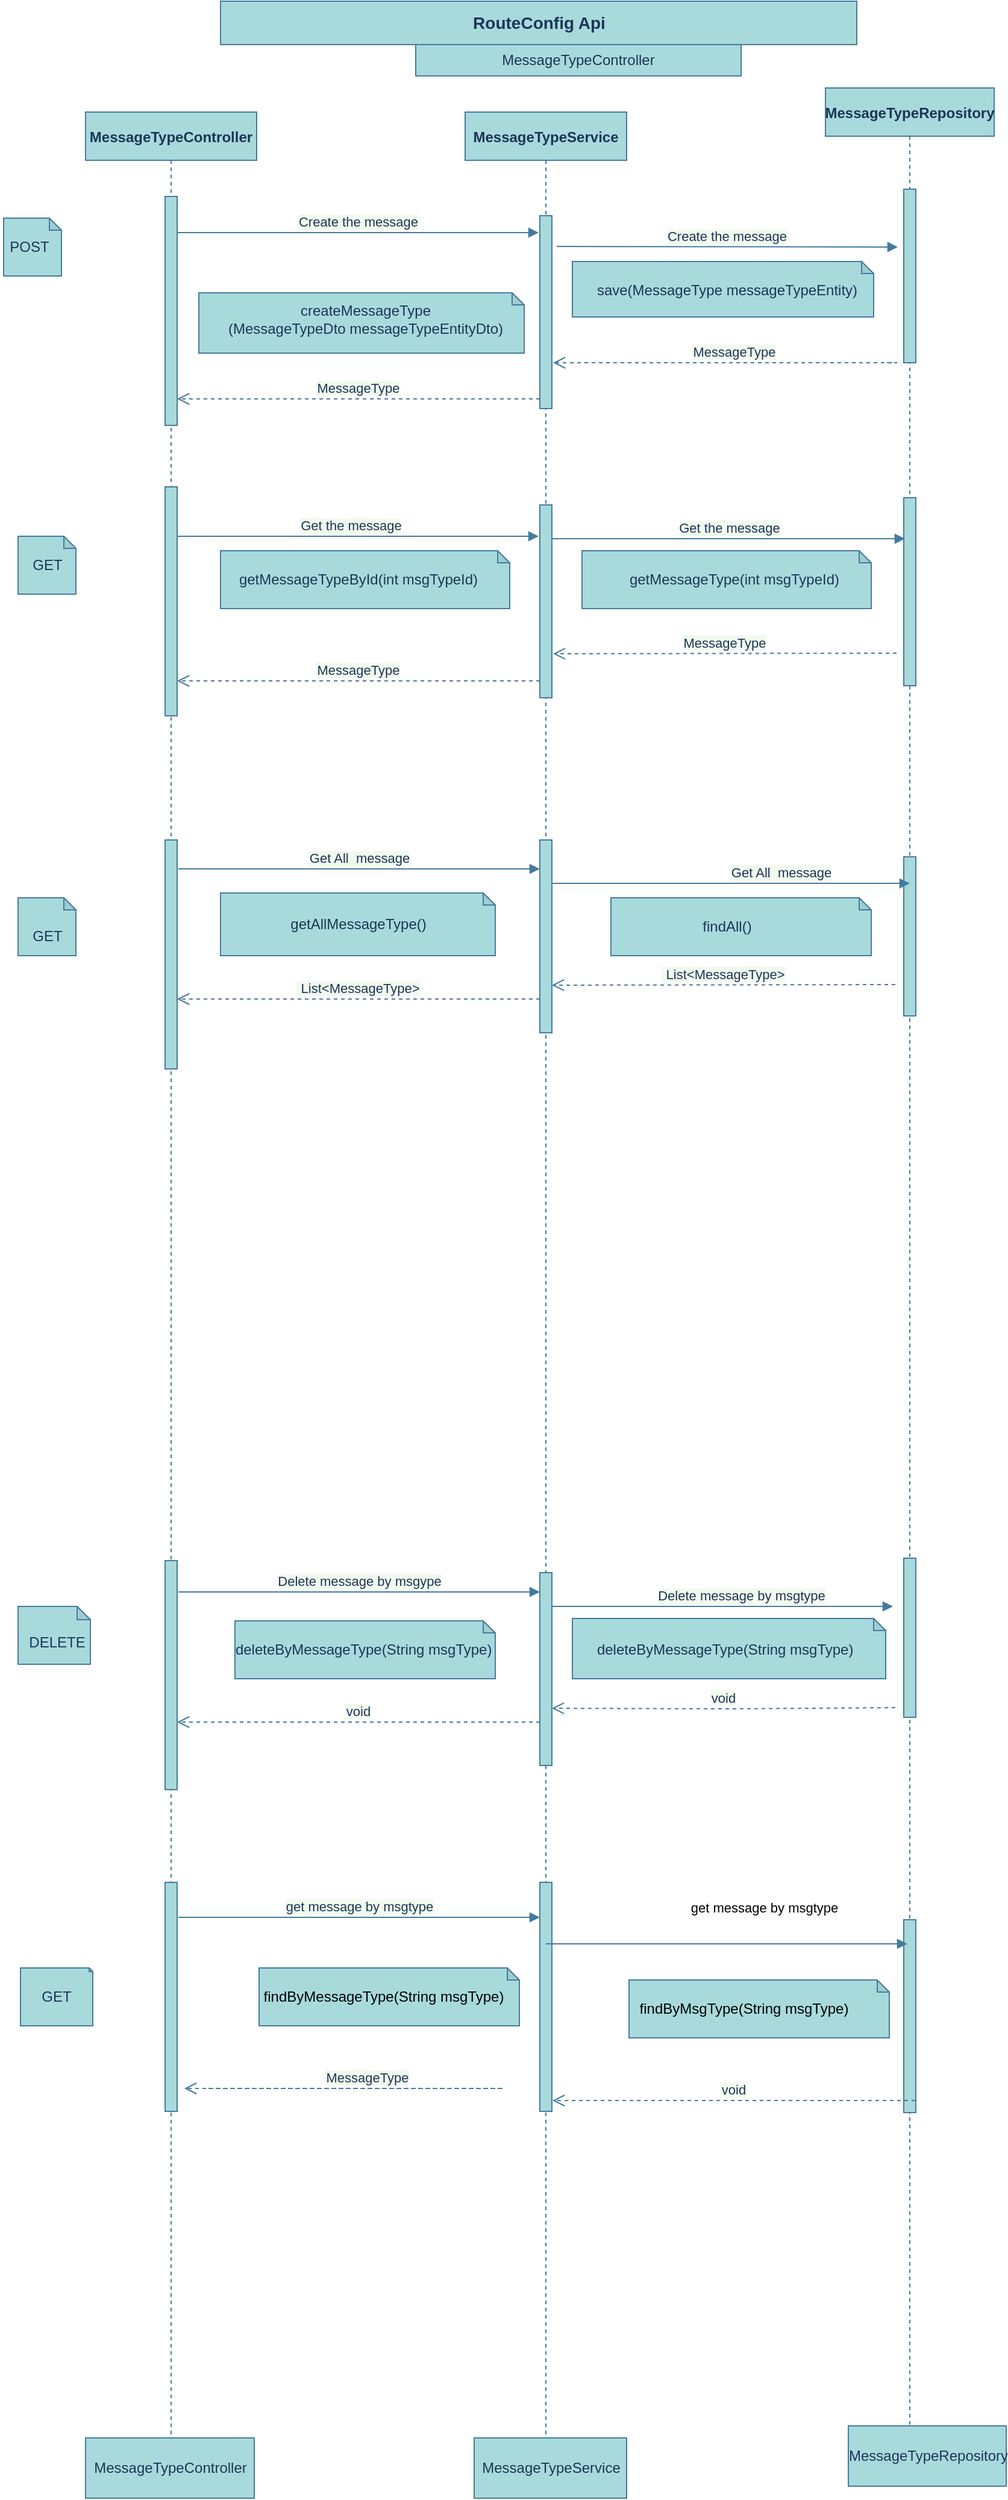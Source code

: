 <mxfile version="14.8.5" type="device"><diagram id="GzTCqCfXHIaIhFHhUOP6" name="Page-1"><mxGraphModel dx="2268" dy="1882" grid="1" gridSize="10" guides="1" tooltips="1" connect="1" arrows="1" fold="1" page="1" pageScale="1" pageWidth="850" pageHeight="1100" math="0" shadow="0"><root><mxCell id="0"/><mxCell id="1" parent="0"/><mxCell id="eb9aPLrS828xHygSZ65q-1" value="return" style="verticalAlign=bottom;endArrow=open;dashed=1;endSize=8;exitX=1;exitY=0.95;shadow=0;strokeWidth=1;strokeColor=#457B9D;fontColor=#1D3557;labelBackgroundColor=#F1FAEE;" parent="1" edge="1"><mxGeometry relative="1" as="geometry"><mxPoint x="345" y="276" as="targetPoint"/><mxPoint x="180" y="276" as="sourcePoint"/></mxGeometry></mxCell><mxCell id="eb9aPLrS828xHygSZ65q-2" value="MessageTypeController" style="shape=umlLifeline;perimeter=lifelinePerimeter;container=1;collapsible=0;recursiveResize=0;shadow=0;strokeWidth=1;fontStyle=1;fillColor=#A8DADC;strokeColor=#457B9D;fontColor=#1D3557;" parent="1" vertex="1"><mxGeometry x="56" y="-1000" width="142" height="1970" as="geometry"/></mxCell><mxCell id="eb9aPLrS828xHygSZ65q-3" value="" style="points=[];perimeter=orthogonalPerimeter;shadow=0;strokeWidth=1;fillColor=#A8DADC;strokeColor=#457B9D;fontColor=#1D3557;" parent="eb9aPLrS828xHygSZ65q-2" vertex="1"><mxGeometry x="66" y="70" width="10" height="190" as="geometry"/></mxCell><mxCell id="eb9aPLrS828xHygSZ65q-5" value="MessageTypeService" style="shape=umlLifeline;perimeter=lifelinePerimeter;container=1;collapsible=0;recursiveResize=0;shadow=0;strokeWidth=1;fontStyle=1;fillColor=#A8DADC;strokeColor=#457B9D;fontColor=#1D3557;" parent="1" vertex="1"><mxGeometry x="371" y="-1000" width="134" height="1950" as="geometry"/></mxCell><mxCell id="eb9aPLrS828xHygSZ65q-6" value="" style="points=[];perimeter=orthogonalPerimeter;shadow=0;strokeWidth=1;fillColor=#A8DADC;strokeColor=#457B9D;fontColor=#1D3557;" parent="eb9aPLrS828xHygSZ65q-5" vertex="1"><mxGeometry x="62" y="86" width="10" height="160" as="geometry"/></mxCell><mxCell id="eb9aPLrS828xHygSZ65q-7" value="MessageType" style="verticalAlign=bottom;endArrow=open;dashed=1;endSize=8;exitX=0;exitY=0.95;shadow=0;strokeWidth=1;strokeColor=#457B9D;fontColor=#1D3557;labelBackgroundColor=#F1FAEE;" parent="1" source="eb9aPLrS828xHygSZ65q-6" target="eb9aPLrS828xHygSZ65q-3" edge="1"><mxGeometry relative="1" as="geometry"><mxPoint x="275" y="236" as="targetPoint"/></mxGeometry></mxCell><mxCell id="eb9aPLrS828xHygSZ65q-8" value="MessageTypeRepository" style="shape=umlLifeline;perimeter=lifelinePerimeter;container=1;collapsible=0;recursiveResize=0;shadow=0;strokeWidth=1;fontStyle=1;fillColor=#A8DADC;strokeColor=#457B9D;fontColor=#1D3557;" parent="1" vertex="1"><mxGeometry x="670" y="-1020" width="140" height="1940" as="geometry"/></mxCell><mxCell id="eb9aPLrS828xHygSZ65q-9" value="" style="points=[];perimeter=orthogonalPerimeter;shadow=0;strokeWidth=1;fillColor=#A8DADC;strokeColor=#457B9D;fontColor=#1D3557;" parent="eb9aPLrS828xHygSZ65q-8" vertex="1"><mxGeometry x="65" y="84" width="10" height="144" as="geometry"/></mxCell><mxCell id="eb9aPLrS828xHygSZ65q-10" value="" style="points=[];perimeter=orthogonalPerimeter;shadow=0;strokeWidth=1;fillColor=#A8DADC;strokeColor=#457B9D;fontColor=#1D3557;" parent="eb9aPLrS828xHygSZ65q-8" vertex="1"><mxGeometry x="65" y="1220" width="10" height="132" as="geometry"/></mxCell><mxCell id="eb9aPLrS828xHygSZ65q-11" value="&lt;div style=&quot;text-transform: none ; text-indent: 0px ; letter-spacing: normal ; font-family: &amp;#34;segoe ui&amp;#34; , , &amp;#34;apple color emoji&amp;#34; , &amp;#34;segoe ui emoji&amp;#34; , sans-serif ; font-style: normal ; font-weight: 400 ; word-spacing: 0px ; box-sizing: border-box&quot;&gt;&lt;/div&gt;" style="shape=note;whiteSpace=wrap;html=1;backgroundOutline=1;darkOpacity=0.05;rotation=0;size=10;fillColor=#A8DADC;strokeColor=#457B9D;fontColor=#1D3557;" parent="1" vertex="1"><mxGeometry x="168" y="-352" width="228" height="52" as="geometry"/></mxCell><mxCell id="eb9aPLrS828xHygSZ65q-12" value="&lt;div style=&quot;text-transform: none ; text-indent: 0px ; letter-spacing: normal ; font-family: &amp;#34;segoe ui&amp;#34; , , &amp;#34;apple color emoji&amp;#34; , &amp;#34;segoe ui emoji&amp;#34; , sans-serif ; font-style: normal ; font-weight: 400 ; word-spacing: 0px ; box-sizing: border-box&quot;&gt;&lt;/div&gt;" style="shape=note;whiteSpace=wrap;html=1;backgroundOutline=1;darkOpacity=0.05;rotation=0;size=10;fillColor=#A8DADC;strokeColor=#457B9D;fontColor=#1D3557;" parent="1" vertex="1"><mxGeometry x="150" y="-850" width="270" height="50" as="geometry"/></mxCell><mxCell id="eb9aPLrS828xHygSZ65q-13" value="Create the message" style="html=1;verticalAlign=bottom;endArrow=block;strokeColor=#457B9D;fontColor=#1D3557;labelBackgroundColor=#F1FAEE;" parent="1" edge="1"><mxGeometry width="80" relative="1" as="geometry"><mxPoint x="132" y="-900" as="sourcePoint"/><mxPoint x="432" y="-900" as="targetPoint"/></mxGeometry></mxCell><mxCell id="eb9aPLrS828xHygSZ65q-14" value="&lt;span style=&quot;text-align: center ; color: rgb(29 , 53 , 87) ; text-transform: none ; line-height: 1.2 ; text-indent: 0px ; letter-spacing: normal ; font-family: &amp;#34;helvetica&amp;#34; ; font-size: 11px ; font-variant: normal ; word-spacing: 0px ; display: inline ; font-stretch: normal ; float: none ; overflow-wrap: normal ; background-color: rgb(241 , 250 , 238)&quot;&gt;&lt;span style=&quot;font: 11px / 1.2 &amp;#34;helvetica&amp;#34; ; text-align: center ; color: rgb(29 , 53 , 87) ; text-transform: none ; text-indent: 0px ; letter-spacing: normal ; text-decoration: none ; word-spacing: 0px ; display: inline ; float: none ; overflow-wrap: normal ; background-color: rgb(241 , 250 , 238)&quot;&gt;Create the message&lt;/span&gt;&lt;/span&gt;" style="html=1;verticalAlign=bottom;endArrow=block;strokeColor=#457B9D;fontColor=#1D3557;labelBackgroundColor=#F1FAEE;" parent="1" edge="1"><mxGeometry width="80" relative="1" as="geometry"><mxPoint x="447" y="-888.5" as="sourcePoint"/><mxPoint x="730" y="-888" as="targetPoint"/></mxGeometry></mxCell><mxCell id="eb9aPLrS828xHygSZ65q-15" value="&lt;div style=&quot;text-transform: none ; text-indent: 0px ; letter-spacing: normal ; font-family: &amp;#34;segoe ui&amp;#34; , , &amp;#34;apple color emoji&amp;#34; , &amp;#34;segoe ui emoji&amp;#34; , sans-serif ; font-style: normal ; font-weight: 400 ; word-spacing: 0px ; box-sizing: border-box&quot;&gt;&lt;/div&gt;" style="shape=note;whiteSpace=wrap;html=1;backgroundOutline=1;darkOpacity=0.05;rotation=0;size=10;fillColor=#A8DADC;strokeColor=#457B9D;fontColor=#1D3557;" parent="1" vertex="1"><mxGeometry x="460" y="-876" width="250" height="46" as="geometry"/></mxCell><mxCell id="eb9aPLrS828xHygSZ65q-16" value="&lt;b style=&quot;font-size: 14px&quot;&gt;&lt;font style=&quot;font-size: 14px&quot;&gt;RouteConfig Api&lt;/font&gt;&lt;/b&gt;" style="html=1;fillColor=#A8DADC;strokeColor=#457B9D;fontColor=#1D3557;" parent="1" vertex="1"><mxGeometry x="168" y="-1092" width="528" height="36" as="geometry"/></mxCell><mxCell id="eb9aPLrS828xHygSZ65q-17" value="&lt;div style=&quot;text-transform: none ; text-indent: 0px ; letter-spacing: normal ; font-family: &amp;#34;segoe ui&amp;#34; , , &amp;#34;apple color emoji&amp;#34; , &amp;#34;segoe ui emoji&amp;#34; , sans-serif ; font-style: normal ; font-weight: 400 ; word-spacing: 0px ; box-sizing: border-box&quot;&gt;&lt;/div&gt;" style="shape=note;whiteSpace=wrap;html=1;backgroundOutline=1;darkOpacity=0.05;rotation=0;size=10;fillColor=#A8DADC;strokeColor=#457B9D;fontColor=#1D3557;" parent="1" vertex="1"><mxGeometry x="-12" y="-912" width="48" height="48" as="geometry"/></mxCell><mxCell id="eb9aPLrS828xHygSZ65q-18" value="createMessageType&lt;br&gt;(MessageTypeDto messageTypeEntityDto) " style="text;html=1;align=center;verticalAlign=middle;resizable=0;points=[];autosize=1;strokeColor=none;fontColor=#1D3557;" parent="1" vertex="1"><mxGeometry x="168" y="-843" width="240" height="30" as="geometry"/></mxCell><mxCell id="eb9aPLrS828xHygSZ65q-19" value="POST" style="text;html=1;align=center;verticalAlign=middle;resizable=0;points=[];autosize=1;strokeColor=none;fontColor=#1D3557;" parent="1" vertex="1"><mxGeometry x="-15" y="-900" width="48" height="24" as="geometry"/></mxCell><mxCell id="eb9aPLrS828xHygSZ65q-20" value="save(MessageType messageTypeEntity)" style="text;html=1;align=center;verticalAlign=middle;resizable=0;points=[];autosize=1;strokeColor=none;fontColor=#1D3557;" parent="1" vertex="1"><mxGeometry x="473" y="-862" width="230" height="20" as="geometry"/></mxCell><mxCell id="eb9aPLrS828xHygSZ65q-21" value="MessageType" style="verticalAlign=bottom;endArrow=open;dashed=1;endSize=8;exitX=0;exitY=0.95;shadow=0;strokeWidth=1;strokeColor=#457B9D;fontColor=#1D3557;labelBackgroundColor=#F1FAEE;" parent="1" edge="1"><mxGeometry relative="1" as="geometry"><mxPoint x="444" y="-792" as="targetPoint"/><mxPoint x="721" y="-792" as="sourcePoint"/><Array as="points"><mxPoint x="733" y="-792"/></Array></mxGeometry></mxCell><mxCell id="eb9aPLrS828xHygSZ65q-22" value="" style="points=[];perimeter=orthogonalPerimeter;shadow=0;strokeWidth=1;fillColor=#A8DADC;strokeColor=#457B9D;fontColor=#1D3557;" parent="1" vertex="1"><mxGeometry x="122" y="-689" width="10" height="190" as="geometry"/></mxCell><mxCell id="eb9aPLrS828xHygSZ65q-23" value="" style="points=[];perimeter=orthogonalPerimeter;shadow=0;strokeWidth=1;fillColor=#A8DADC;strokeColor=#457B9D;fontColor=#1D3557;" parent="1" vertex="1"><mxGeometry x="433" y="-674" width="10" height="160" as="geometry"/></mxCell><mxCell id="eb9aPLrS828xHygSZ65q-24" value="" style="points=[];perimeter=orthogonalPerimeter;shadow=0;strokeWidth=1;fillColor=#A8DADC;strokeColor=#457B9D;fontColor=#1D3557;" parent="1" vertex="1"><mxGeometry x="735" y="-680" width="10" height="156" as="geometry"/></mxCell><mxCell id="eb9aPLrS828xHygSZ65q-25" value="Get the message" style="html=1;verticalAlign=bottom;endArrow=block;strokeColor=#457B9D;fontColor=#1D3557;labelBackgroundColor=#F1FAEE;" parent="1" edge="1"><mxGeometry x="-0.04" width="80" relative="1" as="geometry"><mxPoint x="132" y="-648" as="sourcePoint"/><mxPoint x="432" y="-648" as="targetPoint"/><mxPoint as="offset"/></mxGeometry></mxCell><mxCell id="eb9aPLrS828xHygSZ65q-26" value="&lt;span style=&quot;font: 11px / 1.2 &amp;#34;helvetica&amp;#34; ; text-align: center ; color: rgb(29 , 53 , 87) ; text-transform: none ; text-indent: 0px ; letter-spacing: normal ; text-decoration: none ; word-spacing: 0px ; display: inline ; float: none ; overflow-wrap: normal ; background-color: rgb(241 , 250 , 238)&quot;&gt;Get the message&lt;/span&gt;" style="html=1;verticalAlign=bottom;endArrow=block;strokeColor=#457B9D;fontColor=#1D3557;labelBackgroundColor=#F1FAEE;entryX=0.1;entryY=0.218;entryDx=0;entryDy=0;entryPerimeter=0;" parent="1" source="eb9aPLrS828xHygSZ65q-23" target="eb9aPLrS828xHygSZ65q-24" edge="1"><mxGeometry width="80" relative="1" as="geometry"><mxPoint x="450" y="-648" as="sourcePoint"/><mxPoint x="726" y="-648" as="targetPoint"/></mxGeometry></mxCell><mxCell id="eb9aPLrS828xHygSZ65q-27" value="MessageType" style="verticalAlign=bottom;endArrow=open;dashed=1;endSize=8;exitX=0;exitY=0.95;shadow=0;strokeWidth=1;strokeColor=#457B9D;fontColor=#1D3557;labelBackgroundColor=#F1FAEE;" parent="1" edge="1"><mxGeometry relative="1" as="geometry"><mxPoint x="132" y="-528" as="targetPoint"/><mxPoint x="433" y="-528" as="sourcePoint"/></mxGeometry></mxCell><mxCell id="eb9aPLrS828xHygSZ65q-28" value="MessageType" style="verticalAlign=bottom;endArrow=open;dashed=1;endSize=8;exitX=0;exitY=0.95;shadow=0;strokeWidth=1;strokeColor=#457B9D;fontColor=#1D3557;labelBackgroundColor=#F1FAEE;" parent="1" edge="1"><mxGeometry relative="1" as="geometry"><mxPoint x="444" y="-550.5" as="targetPoint"/><mxPoint x="729" y="-551" as="sourcePoint"/></mxGeometry></mxCell><mxCell id="eb9aPLrS828xHygSZ65q-29" value="&lt;div style=&quot;text-transform: none ; text-indent: 0px ; letter-spacing: normal ; font-family: &amp;#34;segoe ui&amp;#34; , , &amp;#34;apple color emoji&amp;#34; , &amp;#34;segoe ui emoji&amp;#34; , sans-serif ; font-style: normal ; font-weight: 400 ; word-spacing: 0px ; box-sizing: border-box&quot;&gt;&lt;/div&gt;" style="shape=note;whiteSpace=wrap;html=1;backgroundOutline=1;darkOpacity=0.05;rotation=0;size=10;fillColor=#A8DADC;strokeColor=#457B9D;fontColor=#1D3557;" parent="1" vertex="1"><mxGeometry y="-648" width="48" height="48" as="geometry"/></mxCell><mxCell id="eb9aPLrS828xHygSZ65q-30" value="GET" style="text;html=1;align=center;verticalAlign=middle;resizable=0;points=[];autosize=1;strokeColor=none;fontColor=#1D3557;" parent="1" vertex="1"><mxGeometry y="-636" width="48" height="24" as="geometry"/></mxCell><mxCell id="eb9aPLrS828xHygSZ65q-31" value="&lt;div style=&quot;text-transform: none ; text-indent: 0px ; letter-spacing: normal ; font-family: &amp;#34;segoe ui&amp;#34; , , &amp;#34;apple color emoji&amp;#34; , &amp;#34;segoe ui emoji&amp;#34; , sans-serif ; font-style: normal ; font-weight: 400 ; word-spacing: 0px ; box-sizing: border-box&quot;&gt;&lt;/div&gt;" style="shape=note;whiteSpace=wrap;html=1;backgroundOutline=1;darkOpacity=0.05;rotation=0;size=10;fillColor=#A8DADC;strokeColor=#457B9D;fontColor=#1D3557;" parent="1" vertex="1"><mxGeometry x="168" y="-636" width="240" height="48" as="geometry"/></mxCell><mxCell id="eb9aPLrS828xHygSZ65q-32" value="&lt;div style=&quot;text-transform: none ; text-indent: 0px ; letter-spacing: normal ; font-family: &amp;#34;segoe ui&amp;#34; , , &amp;#34;apple color emoji&amp;#34; , &amp;#34;segoe ui emoji&amp;#34; , sans-serif ; font-style: normal ; font-weight: 400 ; word-spacing: 0px ; box-sizing: border-box&quot;&gt;&lt;/div&gt;" style="shape=note;whiteSpace=wrap;html=1;backgroundOutline=1;darkOpacity=0.05;rotation=0;size=10;fillColor=#A8DADC;strokeColor=#457B9D;fontColor=#1D3557;" parent="1" vertex="1"><mxGeometry x="468" y="-636" width="240" height="48" as="geometry"/></mxCell><mxCell id="eb9aPLrS828xHygSZ65q-33" value="" style="points=[];perimeter=orthogonalPerimeter;shadow=0;strokeWidth=1;fillColor=#A8DADC;strokeColor=#457B9D;fontColor=#1D3557;" parent="1" vertex="1"><mxGeometry x="122" y="-396" width="10" height="190" as="geometry"/></mxCell><mxCell id="eb9aPLrS828xHygSZ65q-34" value="" style="points=[];perimeter=orthogonalPerimeter;shadow=0;strokeWidth=1;fillColor=#A8DADC;strokeColor=#457B9D;fontColor=#1D3557;" parent="1" vertex="1"><mxGeometry x="433" y="-396" width="10" height="160" as="geometry"/></mxCell><mxCell id="eb9aPLrS828xHygSZ65q-35" value="" style="points=[];perimeter=orthogonalPerimeter;shadow=0;strokeWidth=1;fillColor=#A8DADC;strokeColor=#457B9D;fontColor=#1D3557;" parent="1" vertex="1"><mxGeometry x="735" y="-382" width="10" height="132" as="geometry"/></mxCell><mxCell id="eb9aPLrS828xHygSZ65q-36" value="&lt;div style=&quot;text-transform: none ; text-indent: 0px ; letter-spacing: normal ; font-family: &amp;#34;segoe ui&amp;#34; , , &amp;#34;apple color emoji&amp;#34; , &amp;#34;segoe ui emoji&amp;#34; , sans-serif ; font-style: normal ; font-weight: 400 ; word-spacing: 0px ; box-sizing: border-box&quot;&gt;&lt;/div&gt;" style="shape=note;whiteSpace=wrap;html=1;backgroundOutline=1;darkOpacity=0.05;rotation=0;size=10;fillColor=#A8DADC;strokeColor=#457B9D;fontColor=#1D3557;" parent="1" vertex="1"><mxGeometry x="492" y="-348" width="216" height="48" as="geometry"/></mxCell><mxCell id="eb9aPLrS828xHygSZ65q-37" value="&lt;span style=&quot;font: 11px / 1.2 &amp;#34;helvetica&amp;#34; ; text-align: center ; color: rgb(29 , 53 , 87) ; text-transform: none ; text-indent: 0px ; letter-spacing: normal ; text-decoration: none ; word-spacing: 0px ; display: inline ; float: none ; overflow-wrap: normal ; background-color: rgb(241 , 250 , 238)&quot;&gt;Get All&amp;nbsp; message&lt;/span&gt;" style="html=1;verticalAlign=bottom;endArrow=block;strokeColor=#457B9D;fontColor=#1D3557;labelBackgroundColor=#F1FAEE;" parent="1" edge="1"><mxGeometry width="80" relative="1" as="geometry"><mxPoint x="133" y="-372" as="sourcePoint"/><mxPoint x="433" y="-372" as="targetPoint"/></mxGeometry></mxCell><mxCell id="eb9aPLrS828xHygSZ65q-38" value="&lt;span style=&quot;font: 11px / 1.2 &amp;#34;helvetica&amp;#34; ; text-align: center ; color: rgb(29 , 53 , 87) ; text-transform: none ; text-indent: 0px ; letter-spacing: normal ; text-decoration: none ; word-spacing: 0px ; display: inline ; float: none ; overflow-wrap: normal ; background-color: rgb(241 , 250 , 238)&quot;&gt;Get All&amp;nbsp; message&lt;/span&gt;" style="html=1;verticalAlign=bottom;endArrow=block;strokeColor=#457B9D;fontColor=#1D3557;labelBackgroundColor=#F1FAEE;entryX=0.5;entryY=0.167;entryDx=0;entryDy=0;entryPerimeter=0;" parent="1" target="eb9aPLrS828xHygSZ65q-35" edge="1"><mxGeometry x="0.279" width="80" relative="1" as="geometry"><mxPoint x="443" y="-360" as="sourcePoint"/><mxPoint x="726" y="-360" as="targetPoint"/><mxPoint as="offset"/></mxGeometry></mxCell><mxCell id="eb9aPLrS828xHygSZ65q-39" value=" List&lt;MessageType&gt; " style="verticalAlign=bottom;endArrow=open;dashed=1;endSize=8;exitX=0;exitY=0.95;shadow=0;strokeWidth=1;strokeColor=#457B9D;fontColor=#1D3557;labelBackgroundColor=#F1FAEE;" parent="1" edge="1"><mxGeometry relative="1" as="geometry"><mxPoint x="443" y="-275.5" as="targetPoint"/><mxPoint x="728" y="-276" as="sourcePoint"/></mxGeometry></mxCell><mxCell id="eb9aPLrS828xHygSZ65q-40" value=" List&lt;MessageType&gt; " style="verticalAlign=bottom;endArrow=open;dashed=1;endSize=8;exitX=0;exitY=0.95;shadow=0;strokeWidth=1;strokeColor=#457B9D;fontColor=#1D3557;labelBackgroundColor=#F1FAEE;" parent="1" edge="1"><mxGeometry relative="1" as="geometry"><mxPoint x="132" y="-264" as="targetPoint"/><mxPoint x="433" y="-264" as="sourcePoint"/></mxGeometry></mxCell><mxCell id="eb9aPLrS828xHygSZ65q-41" value="&lt;div style=&quot;text-transform: none ; text-indent: 0px ; letter-spacing: normal ; font-family: &amp;#34;segoe ui&amp;#34; , , &amp;#34;apple color emoji&amp;#34; , &amp;#34;segoe ui emoji&amp;#34; , sans-serif ; font-style: normal ; font-weight: 400 ; word-spacing: 0px ; box-sizing: border-box&quot;&gt;&lt;/div&gt;" style="shape=note;whiteSpace=wrap;html=1;backgroundOutline=1;darkOpacity=0.05;rotation=0;size=10;fillColor=#A8DADC;strokeColor=#457B9D;fontColor=#1D3557;" parent="1" vertex="1"><mxGeometry y="-348" width="48" height="48" as="geometry"/></mxCell><mxCell id="eb9aPLrS828xHygSZ65q-42" value="GET" style="text;html=1;align=center;verticalAlign=middle;resizable=0;points=[];autosize=1;strokeColor=none;fontColor=#1D3557;" parent="1" vertex="1"><mxGeometry y="-328" width="48" height="24" as="geometry"/></mxCell><mxCell id="eb9aPLrS828xHygSZ65q-53" value="" style="points=[];perimeter=orthogonalPerimeter;shadow=0;strokeWidth=1;fillColor=#A8DADC;strokeColor=#457B9D;fontColor=#1D3557;" parent="1" vertex="1"><mxGeometry x="122" y="202" width="10" height="190" as="geometry"/></mxCell><mxCell id="eb9aPLrS828xHygSZ65q-54" value="" style="points=[];perimeter=orthogonalPerimeter;shadow=0;strokeWidth=1;fillColor=#A8DADC;strokeColor=#457B9D;fontColor=#1D3557;" parent="1" vertex="1"><mxGeometry x="433" y="212" width="10" height="160" as="geometry"/></mxCell><mxCell id="eb9aPLrS828xHygSZ65q-55" value="&lt;div style=&quot;text-transform: none ; text-indent: 0px ; letter-spacing: normal ; font-family: &amp;#34;segoe ui&amp;#34; , , &amp;#34;apple color emoji&amp;#34; , &amp;#34;segoe ui emoji&amp;#34; , sans-serif ; font-style: normal ; font-weight: 400 ; word-spacing: 0px ; box-sizing: border-box&quot;&gt;&lt;/div&gt;" style="shape=note;whiteSpace=wrap;html=1;backgroundOutline=1;darkOpacity=0.05;rotation=0;size=10;fillColor=#A8DADC;strokeColor=#457B9D;fontColor=#1D3557;" parent="1" vertex="1"><mxGeometry x="180" y="252" width="216" height="48" as="geometry"/></mxCell><mxCell id="eb9aPLrS828xHygSZ65q-56" value="&lt;div style=&quot;text-transform: none ; text-indent: 0px ; letter-spacing: normal ; font-family: &amp;#34;segoe ui&amp;#34; , , &amp;#34;apple color emoji&amp;#34; , &amp;#34;segoe ui emoji&amp;#34; , sans-serif ; font-style: normal ; font-weight: 400 ; word-spacing: 0px ; box-sizing: border-box&quot;&gt;&lt;/div&gt;" style="shape=note;whiteSpace=wrap;html=1;backgroundOutline=1;darkOpacity=0.05;rotation=0;size=10;fillColor=#A8DADC;strokeColor=#457B9D;fontColor=#1D3557;" parent="1" vertex="1"><mxGeometry x="460" y="250" width="260" height="50" as="geometry"/></mxCell><mxCell id="eb9aPLrS828xHygSZ65q-57" value="Delete message by msgype" style="html=1;verticalAlign=bottom;endArrow=block;strokeColor=#457B9D;fontColor=#1D3557;labelBackgroundColor=#F1FAEE;" parent="1" edge="1"><mxGeometry width="80" relative="1" as="geometry"><mxPoint x="133" y="228" as="sourcePoint"/><mxPoint x="433" y="228" as="targetPoint"/></mxGeometry></mxCell><mxCell id="eb9aPLrS828xHygSZ65q-58" value="void" style="verticalAlign=bottom;endArrow=open;dashed=1;endSize=8;exitX=0;exitY=0.95;shadow=0;strokeWidth=1;strokeColor=#457B9D;fontColor=#1D3557;labelBackgroundColor=#F1FAEE;" parent="1" edge="1"><mxGeometry relative="1" as="geometry"><mxPoint x="132" y="336" as="targetPoint"/><mxPoint x="433" y="336" as="sourcePoint"/><Array as="points"><mxPoint x="288" y="336"/></Array></mxGeometry></mxCell><mxCell id="eb9aPLrS828xHygSZ65q-59" value="Delete message by msgtype" style="html=1;verticalAlign=bottom;endArrow=block;strokeColor=#457B9D;fontColor=#1D3557;labelBackgroundColor=#F1FAEE;" parent="1" edge="1"><mxGeometry x="0.11" width="80" relative="1" as="geometry"><mxPoint x="443" y="240" as="sourcePoint"/><mxPoint x="726" y="240" as="targetPoint"/><Array as="points"><mxPoint x="551" y="240"/></Array><mxPoint as="offset"/></mxGeometry></mxCell><mxCell id="eb9aPLrS828xHygSZ65q-60" value="void" style="verticalAlign=bottom;endArrow=open;dashed=1;endSize=8;exitX=0;exitY=0.95;shadow=0;strokeWidth=1;strokeColor=#457B9D;fontColor=#1D3557;labelBackgroundColor=#F1FAEE;" parent="1" edge="1"><mxGeometry relative="1" as="geometry"><mxPoint x="443" y="324.5" as="targetPoint"/><mxPoint x="728" y="324" as="sourcePoint"/><Array as="points"><mxPoint x="588" y="325"/></Array></mxGeometry></mxCell><mxCell id="eb9aPLrS828xHygSZ65q-61" value="&lt;div style=&quot;text-transform: none ; text-indent: 0px ; letter-spacing: normal ; font-family: &amp;#34;segoe ui&amp;#34; , , &amp;#34;apple color emoji&amp;#34; , &amp;#34;segoe ui emoji&amp;#34; , sans-serif ; font-style: normal ; font-weight: 400 ; word-spacing: 0px ; box-sizing: border-box&quot;&gt;&lt;/div&gt;" style="shape=note;whiteSpace=wrap;html=1;backgroundOutline=1;darkOpacity=0.05;rotation=0;size=11;fillColor=#A8DADC;strokeColor=#457B9D;fontColor=#1D3557;" parent="1" vertex="1"><mxGeometry y="240" width="60" height="48" as="geometry"/></mxCell><mxCell id="eb9aPLrS828xHygSZ65q-62" value="DELETE" style="text;html=1;align=center;verticalAlign=middle;resizable=0;points=[];autosize=1;strokeColor=none;fontColor=#1D3557;" parent="1" vertex="1"><mxGeometry x="2" y="258" width="60" height="24" as="geometry"/></mxCell><mxCell id="eb9aPLrS828xHygSZ65q-63" value="getMessageTypeById(int msgTypeId)" style="text;html=1;align=center;verticalAlign=middle;resizable=0;points=[];autosize=1;strokeColor=none;fontColor=#1D3557;" parent="1" vertex="1"><mxGeometry x="177" y="-622" width="210" height="20" as="geometry"/></mxCell><mxCell id="eb9aPLrS828xHygSZ65q-64" value="getMessageType(int msgTypeId)" style="text;html=1;align=center;verticalAlign=middle;resizable=0;points=[];autosize=1;strokeColor=none;fontColor=#1D3557;" parent="1" vertex="1"><mxGeometry x="499" y="-622" width="190" height="20" as="geometry"/></mxCell><mxCell id="eb9aPLrS828xHygSZ65q-65" value="findAll()" style="text;html=1;align=center;verticalAlign=middle;resizable=0;points=[];autosize=1;strokeColor=none;fontColor=#1D3557;" parent="1" vertex="1"><mxGeometry x="558" y="-334" width="60" height="20" as="geometry"/></mxCell><mxCell id="eb9aPLrS828xHygSZ65q-67" value="getAllMessageType() " style="text;html=1;align=center;verticalAlign=middle;resizable=0;points=[];autosize=1;strokeColor=none;fontColor=#1D3557;" parent="1" vertex="1"><mxGeometry x="217" y="-336" width="130" height="20" as="geometry"/></mxCell><mxCell id="eb9aPLrS828xHygSZ65q-70" value="deleteByMessageType(String msgType)&amp;nbsp;" style="text;html=1;align=center;verticalAlign=middle;resizable=0;points=[];autosize=1;strokeColor=none;fontColor=#1D3557;" parent="1" vertex="1"><mxGeometry x="473" y="266" width="230" height="20" as="geometry"/></mxCell><mxCell id="eb9aPLrS828xHygSZ65q-71" value="deleteByMessageType(String msgType)&amp;nbsp;" style="text;html=1;align=center;verticalAlign=middle;resizable=0;points=[];autosize=1;strokeColor=none;fontColor=#1D3557;" parent="1" vertex="1"><mxGeometry x="173" y="266" width="230" height="20" as="geometry"/></mxCell><mxCell id="eb9aPLrS828xHygSZ65q-72" value="MessageTypeController" style="whiteSpace=wrap;html=1;rounded=0;sketch=0;fontColor=#1D3557;strokeColor=#457B9D;fillColor=#A8DADC;" parent="1" vertex="1"><mxGeometry x="330" y="-1056" width="270" height="26" as="geometry"/></mxCell><mxCell id="eb9aPLrS828xHygSZ65q-73" value="MessageTypeService" style="html=1;rounded=0;sketch=0;fontColor=#1D3557;strokeColor=#457B9D;fillColor=#A8DADC;" parent="1" vertex="1"><mxGeometry x="378.5" y="930" width="126.5" height="50" as="geometry"/></mxCell><mxCell id="eb9aPLrS828xHygSZ65q-74" value="MessageTypeRepository" style="html=1;rounded=0;sketch=0;fontColor=#1D3557;strokeColor=#457B9D;fillColor=#A8DADC;" parent="1" vertex="1"><mxGeometry x="689" y="920" width="131" height="50" as="geometry"/></mxCell><mxCell id="eb9aPLrS828xHygSZ65q-4" value="MessageTypeController" style="html=1;rounded=0;sketch=0;fontColor=#1D3557;strokeColor=#457B9D;fillColor=#A8DADC;" parent="1" vertex="1"><mxGeometry x="56" y="930" width="140" height="50" as="geometry"/></mxCell><mxCell id="eb9aPLrS828xHygSZ65q-77" value="GET&lt;div style=&quot;text-transform: none ; text-indent: 0px ; letter-spacing: normal ; font-family: &amp;#34;segoe ui&amp;#34; , , &amp;#34;apple color emoji&amp;#34; , &amp;#34;segoe ui emoji&amp;#34; , sans-serif ; font-style: normal ; font-weight: 400 ; word-spacing: 0px ; box-sizing: border-box&quot;&gt;&lt;/div&gt;" style="shape=note;whiteSpace=wrap;html=1;backgroundOutline=1;darkOpacity=0.05;rotation=0;size=3;fillColor=#A8DADC;strokeColor=#457B9D;fontColor=#1D3557;" parent="1" vertex="1"><mxGeometry x="2" y="540" width="60" height="48" as="geometry"/></mxCell><mxCell id="eb9aPLrS828xHygSZ65q-78" value="" style="points=[];perimeter=orthogonalPerimeter;shadow=0;strokeWidth=1;fillColor=#A8DADC;strokeColor=#457B9D;fontColor=#1D3557;" parent="1" vertex="1"><mxGeometry x="122" y="469" width="10" height="190" as="geometry"/></mxCell><mxCell id="eb9aPLrS828xHygSZ65q-80" value="" style="points=[];perimeter=orthogonalPerimeter;shadow=0;strokeWidth=1;fillColor=#A8DADC;strokeColor=#457B9D;fontColor=#1D3557;" parent="1" vertex="1"><mxGeometry x="433" y="469" width="10" height="190" as="geometry"/></mxCell><mxCell id="eb9aPLrS828xHygSZ65q-81" value="" style="points=[];perimeter=orthogonalPerimeter;shadow=0;strokeWidth=1;fillColor=#A8DADC;strokeColor=#457B9D;fontColor=#1D3557;" parent="1" vertex="1"><mxGeometry x="735" y="500" width="10" height="160" as="geometry"/></mxCell><mxCell id="eb9aPLrS828xHygSZ65q-82" value="&lt;div style=&quot;text-transform: none ; text-indent: 0px ; letter-spacing: normal ; font-family: &amp;#34;segoe ui&amp;#34; , , &amp;#34;apple color emoji&amp;#34; , &amp;#34;segoe ui emoji&amp;#34; , sans-serif ; font-style: normal ; font-weight: 400 ; word-spacing: 0px ; box-sizing: border-box&quot;&gt;&lt;/div&gt;" style="shape=note;whiteSpace=wrap;html=1;backgroundOutline=1;darkOpacity=0.05;rotation=0;size=10;fillColor=#A8DADC;strokeColor=#457B9D;fontColor=#1D3557;" parent="1" vertex="1"><mxGeometry x="200" y="540" width="216" height="48" as="geometry"/></mxCell><mxCell id="eb9aPLrS828xHygSZ65q-83" value="&lt;div style=&quot;text-transform: none ; text-indent: 0px ; letter-spacing: normal ; font-family: &amp;#34;segoe ui&amp;#34; , , &amp;#34;apple color emoji&amp;#34; , &amp;#34;segoe ui emoji&amp;#34; , sans-serif ; font-style: normal ; font-weight: 400 ; word-spacing: 0px ; box-sizing: border-box&quot;&gt;&lt;/div&gt;" style="shape=note;whiteSpace=wrap;html=1;backgroundOutline=1;darkOpacity=0.05;rotation=0;size=10;fillColor=#A8DADC;strokeColor=#457B9D;fontColor=#1D3557;" parent="1" vertex="1"><mxGeometry x="507" y="550" width="216" height="48" as="geometry"/></mxCell><mxCell id="eb9aPLrS828xHygSZ65q-84" value="findByMsgType(String msgType)" style="text;html=1;align=center;verticalAlign=middle;resizable=0;points=[];autosize=1;strokeColor=none;" parent="1" vertex="1"><mxGeometry x="507" y="564" width="190" height="20" as="geometry"/></mxCell><mxCell id="eb9aPLrS828xHygSZ65q-85" value="findByMessageType(String msgType)" style="text;html=1;align=center;verticalAlign=middle;resizable=0;points=[];autosize=1;strokeColor=none;" parent="1" vertex="1"><mxGeometry x="198" y="554" width="210" height="20" as="geometry"/></mxCell><mxCell id="eb9aPLrS828xHygSZ65q-86" value="get message by msgtype" style="html=1;verticalAlign=bottom;endArrow=block;strokeColor=#457B9D;fontColor=#1D3557;labelBackgroundColor=#F1FAEE;" parent="1" edge="1"><mxGeometry width="80" relative="1" as="geometry"><mxPoint x="133" y="498" as="sourcePoint"/><mxPoint x="433" y="498" as="targetPoint"/></mxGeometry></mxCell><mxCell id="eb9aPLrS828xHygSZ65q-87" value="void" style="verticalAlign=bottom;endArrow=open;dashed=1;endSize=8;exitX=0;exitY=0.95;shadow=0;strokeWidth=1;strokeColor=#457B9D;fontColor=#1D3557;labelBackgroundColor=#F1FAEE;" parent="1" edge="1"><mxGeometry relative="1" as="geometry"><mxPoint x="443.5" y="650" as="targetPoint"/><mxPoint x="744.5" y="650" as="sourcePoint"/><Array as="points"><mxPoint x="599.5" y="650"/></Array></mxGeometry></mxCell><mxCell id="eb9aPLrS828xHygSZ65q-96" value="MessageType" style="verticalAlign=bottom;endArrow=open;dashed=1;endSize=8;exitX=0;exitY=0.95;shadow=0;strokeWidth=1;strokeColor=#457B9D;fontColor=#1D3557;labelBackgroundColor=#F1FAEE;" parent="1" edge="1"><mxGeometry x="0.415" relative="1" as="geometry"><mxPoint x="138" y="640" as="targetPoint"/><mxPoint x="158" y="640" as="sourcePoint"/><Array as="points"><mxPoint x="408" y="640"/></Array><mxPoint as="offset"/></mxGeometry></mxCell><mxCell id="eb9aPLrS828xHygSZ65q-97" value="" style="html=1;verticalAlign=bottom;endArrow=block;strokeColor=#457B9D;fontColor=#1D3557;labelBackgroundColor=#F1FAEE;" parent="1" edge="1"><mxGeometry width="80" relative="1" as="geometry"><mxPoint x="438" y="520" as="sourcePoint"/><mxPoint x="738" y="520" as="targetPoint"/></mxGeometry></mxCell><mxCell id="eb9aPLrS828xHygSZ65q-100" value="get message by msgtype" style="edgeLabel;html=1;align=center;verticalAlign=middle;resizable=0;points=[];" parent="eb9aPLrS828xHygSZ65q-97" vertex="1" connectable="0"><mxGeometry x="0.164" y="-2" relative="1" as="geometry"><mxPoint x="6" y="-32" as="offset"/></mxGeometry></mxCell></root></mxGraphModel></diagram></mxfile>